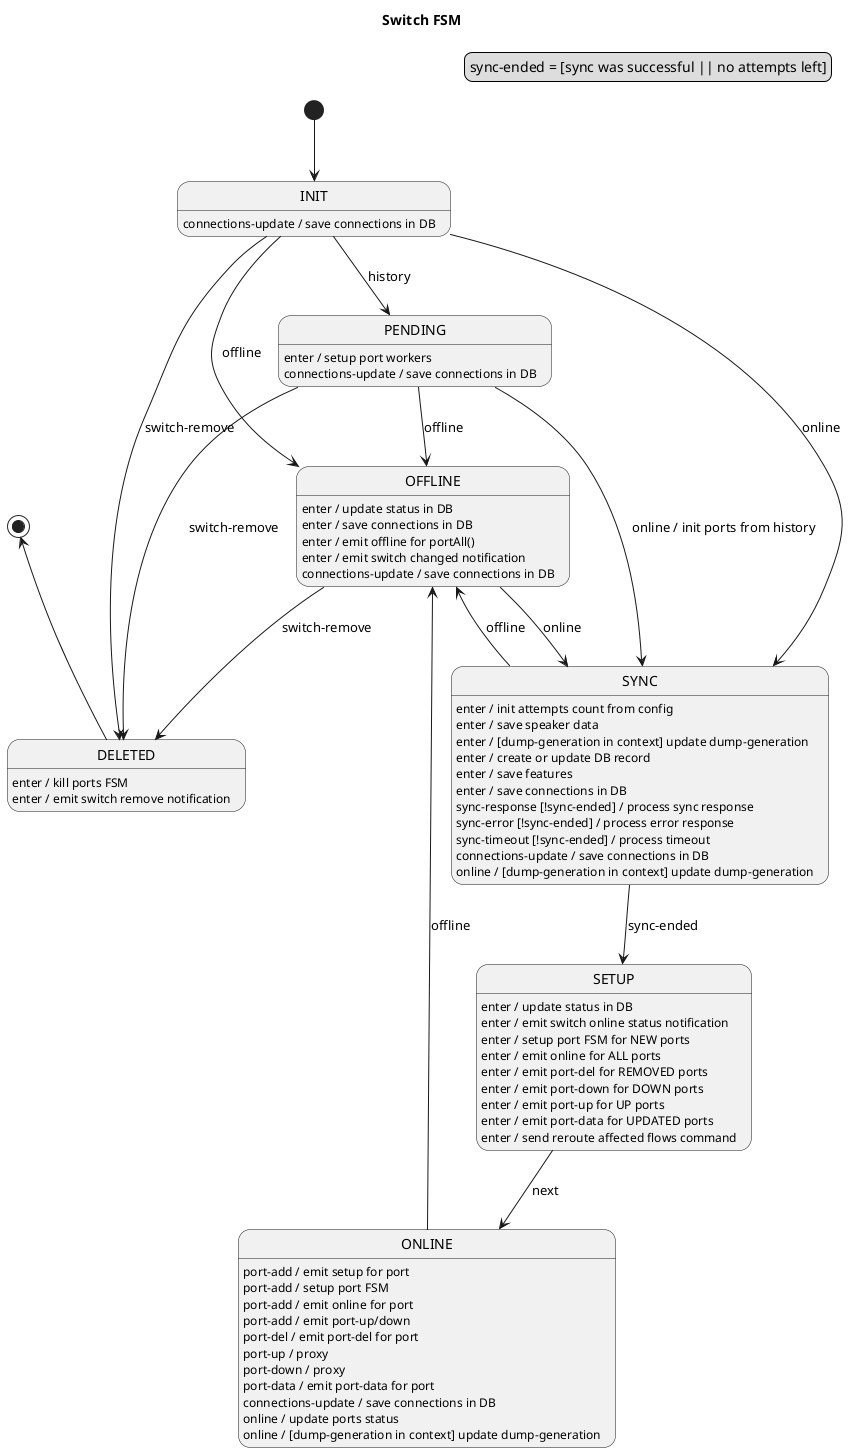 Internal data:
* switchId
* list of portNumber+upState

Input signals:
* history
* online
* offline
* port-add
* port-del
* port-up
* port-down
* port-data
* connections-update

Output signals:
* online
* offline
* setup-port
* remove-port
* port-up
* port-down
* port-data

@startuml
title Switch FSM

legend top right
    sync-ended = [sync was successful || no attempts left]
endlegend

[*] --> INIT

INIT --> SYNC : online
INIT --> PENDING : history
INIT --> OFFLINE : offline
INIT --> DELETED : switch-remove
INIT : connections-update / save connections in DB

PENDING : enter / setup port workers
PENDING --> SYNC : online / init ports from history
PENDING --> OFFLINE : offline
PENDING --> DELETED : switch-remove
PENDING : connections-update / save connections in DB

SYNC : enter / init attempts count from config
SYNC : enter / save speaker data
SYNC : enter / [dump-generation in context] update dump-generation
SYNC : enter / create or update DB record
SYNC : enter / save features
SYNC : enter / save connections in DB
SYNC : sync-response [!sync-ended] / process sync response
SYNC : sync-error [!sync-ended] / process error response
SYNC : sync-timeout [!sync-ended] / process timeout
SYNC : connections-update / save connections in DB
SYNC : online / [dump-generation in context] update dump-generation
SYNC --> SETUP : sync-ended
SYNC -r-> OFFLINE : offline

SETUP : enter / update status in DB
SETUP : enter / emit switch online status notification
SETUP : enter / setup port FSM for NEW ports
SETUP : enter / emit online for ALL ports
SETUP : enter / emit port-del for REMOVED ports
SETUP : enter / emit port-down for DOWN ports
SETUP : enter / emit port-up for UP ports
SETUP : enter / emit port-data for UPDATED ports
SETUP : enter / send reroute affected flows command
SETUP --> ONLINE : next

ONLINE : port-add / emit setup for port
ONLINE : port-add / setup port FSM
ONLINE : port-add / emit online for port
ONLINE : port-add / emit port-up/down
ONLINE : port-del / emit port-del for port
ONLINE : port-up / proxy
ONLINE : port-down / proxy
ONLINE : port-data / emit port-data for port
ONLINE : connections-update / save connections in DB
ONLINE : online / update ports status
ONLINE : online / [dump-generation in context] update dump-generation
ONLINE --> OFFLINE : offline

OFFLINE : enter / update status in DB
OFFLINE : enter / save connections in DB
OFFLINE : enter / emit offline for portAll()
OFFLINE : enter / emit switch changed notification
OFFLINE : connections-update / save connections in DB
OFFLINE --> SYNC : online
OFFLINE --> DELETED: switch-remove

DELETED : enter / kill ports FSM
DELETED : enter / emit switch remove notification
DELETED -u-> [*]

@enduml
